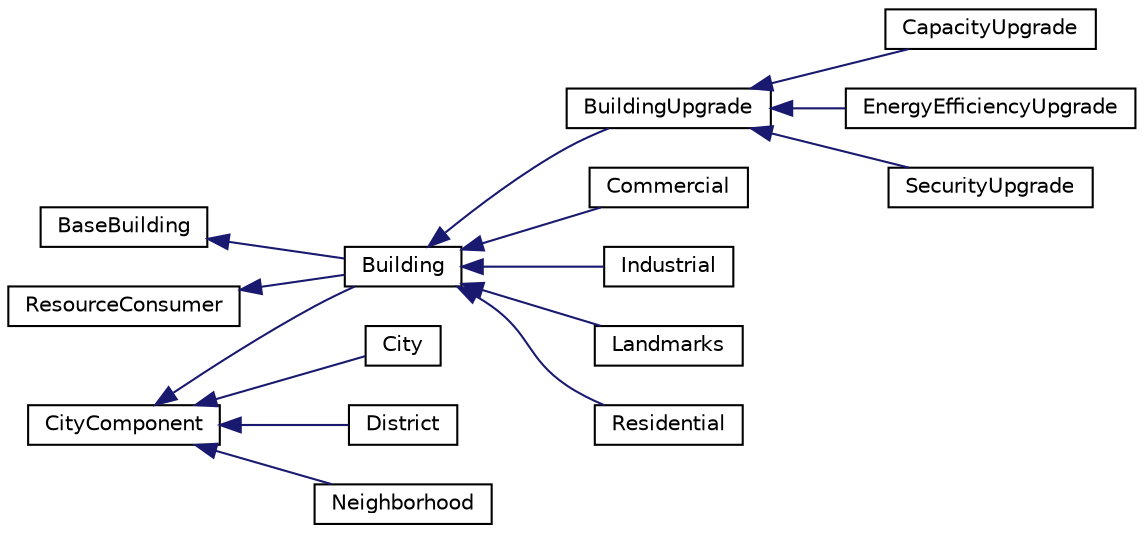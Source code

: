 digraph "Graphical Class Hierarchy"
{
 // LATEX_PDF_SIZE
  edge [fontname="Helvetica",fontsize="10",labelfontname="Helvetica",labelfontsize="10"];
  node [fontname="Helvetica",fontsize="10",shape=record];
  rankdir="LR";
  Node0 [label="BaseBuilding",height=0.2,width=0.4,color="black", fillcolor="white", style="filled",URL="$classBaseBuilding.html",tooltip="Abstract base class defining core building interface."];
  Node0 -> Node1 [dir="back",color="midnightblue",fontsize="10",style="solid",fontname="Helvetica"];
  Node1 [label="Building",height=0.2,width=0.4,color="black", fillcolor="white", style="filled",URL="$classBuilding.html",tooltip="Abstract base class representing a building in the city."];
  Node1 -> Node2 [dir="back",color="midnightblue",fontsize="10",style="solid",fontname="Helvetica"];
  Node2 [label="BuildingUpgrade",height=0.2,width=0.4,color="black", fillcolor="white", style="filled",URL="$classBuildingUpgrade.html",tooltip="Decorator class that adds upgrade functionality to Building objects."];
  Node2 -> Node3 [dir="back",color="midnightblue",fontsize="10",style="solid",fontname="Helvetica"];
  Node3 [label="CapacityUpgrade",height=0.2,width=0.4,color="black", fillcolor="white", style="filled",URL="$classCapacityUpgrade.html",tooltip="A class that handles capacity upgrades for buildings @inherits BuildingUpgrade."];
  Node2 -> Node4 [dir="back",color="midnightblue",fontsize="10",style="solid",fontname="Helvetica"];
  Node4 [label="EnergyEfficiencyUpgrade",height=0.2,width=0.4,color="black", fillcolor="white", style="filled",URL="$classEnergyEfficiencyUpgrade.html",tooltip="Handles energy efficiency upgrades for buildings."];
  Node2 -> Node5 [dir="back",color="midnightblue",fontsize="10",style="solid",fontname="Helvetica"];
  Node5 [label="SecurityUpgrade",height=0.2,width=0.4,color="black", fillcolor="white", style="filled",URL="$classSecurityUpgrade.html",tooltip="A decorator class that adds security upgrades to buildings @inherits BuildingUpgrade."];
  Node1 -> Node6 [dir="back",color="midnightblue",fontsize="10",style="solid",fontname="Helvetica"];
  Node6 [label="Commercial",height=0.2,width=0.4,color="black", fillcolor="white", style="filled",URL="$classCommercial.html",tooltip="Represents commercial buildings in the city."];
  Node1 -> Node7 [dir="back",color="midnightblue",fontsize="10",style="solid",fontname="Helvetica"];
  Node7 [label="Industrial",height=0.2,width=0.4,color="black", fillcolor="white", style="filled",URL="$classIndustrial.html",tooltip="Class representing an industrial building."];
  Node1 -> Node8 [dir="back",color="midnightblue",fontsize="10",style="solid",fontname="Helvetica"];
  Node8 [label="Landmarks",height=0.2,width=0.4,color="black", fillcolor="white", style="filled",URL="$classLandmarks.html",tooltip="Represents landmark buildings in the city."];
  Node1 -> Node9 [dir="back",color="midnightblue",fontsize="10",style="solid",fontname="Helvetica"];
  Node9 [label="Residential",height=0.2,width=0.4,color="black", fillcolor="white", style="filled",URL="$classResidential.html",tooltip="Represents a residential building in the city system."];
  Node21 [label="CityComponent",height=0.2,width=0.4,color="black", fillcolor="white", style="filled",URL="$classCityComponent.html",tooltip="Abstract base class for city components in a composite pattern."];
  Node21 -> Node1 [dir="back",color="midnightblue",fontsize="10",style="solid",fontname="Helvetica"];
  Node21 -> Node22 [dir="back",color="midnightblue",fontsize="10",style="solid",fontname="Helvetica"];
  Node22 [label="City",height=0.2,width=0.4,color="black", fillcolor="white", style="filled",URL="$classCity.html",tooltip="Singleton class representing the entire city structure."];
  Node21 -> Node23 [dir="back",color="midnightblue",fontsize="10",style="solid",fontname="Helvetica"];
  Node23 [label="District",height=0.2,width=0.4,color="black", fillcolor="white", style="filled",URL="$classDistrict.html",tooltip="Represents a city district containing neighborhoods."];
  Node21 -> Node24 [dir="back",color="midnightblue",fontsize="10",style="solid",fontname="Helvetica"];
  Node24 [label="Neighborhood",height=0.2,width=0.4,color="black", fillcolor="white", style="filled",URL="$classNeighborhood.html",tooltip="Represents a neighborhood in the city."];
  Node50 [label="ResourceConsumer",height=0.2,width=0.4,color="black", fillcolor="white", style="filled",URL="$classResourceConsumer.html",tooltip="Abstract interface for entities that consume resources."];
  Node50 -> Node1 [dir="back",color="midnightblue",fontsize="10",style="solid",fontname="Helvetica"];
}
